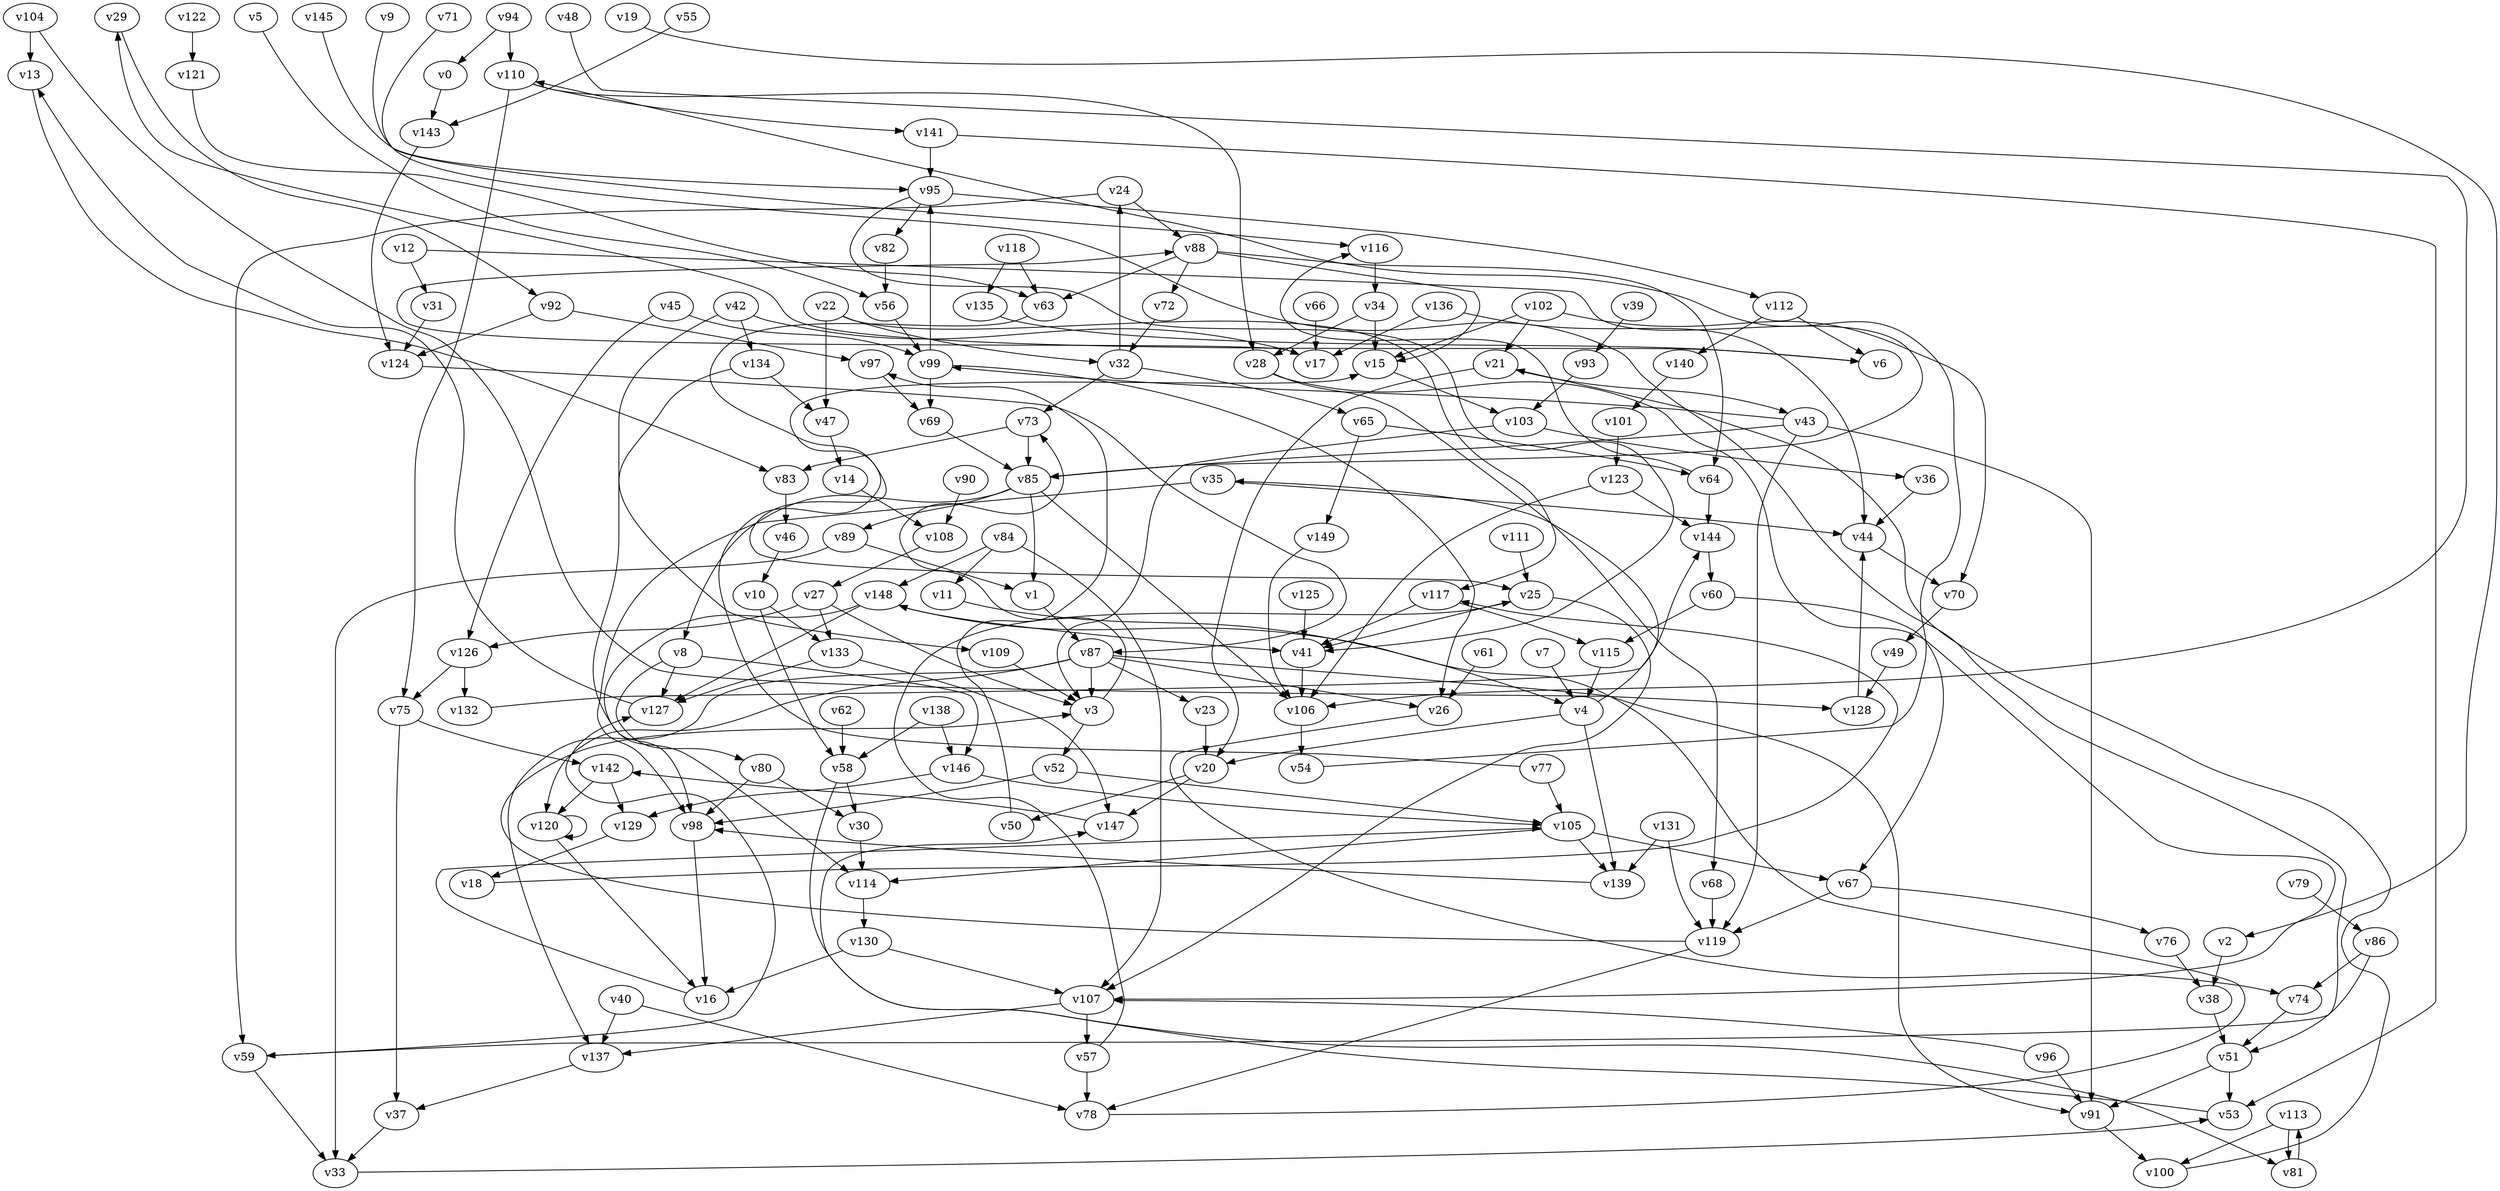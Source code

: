 // Benchmark game 215 - 150 vertices
// time_bound: 66
// targets: v73
digraph G {
    v0 [name="v0", player=0];
    v1 [name="v1", player=1];
    v2 [name="v2", player=1];
    v3 [name="v3", player=1];
    v4 [name="v4", player=0];
    v5 [name="v5", player=1];
    v6 [name="v6", player=0];
    v7 [name="v7", player=1];
    v8 [name="v8", player=0];
    v9 [name="v9", player=0];
    v10 [name="v10", player=0];
    v11 [name="v11", player=1];
    v12 [name="v12", player=0];
    v13 [name="v13", player=1];
    v14 [name="v14", player=1];
    v15 [name="v15", player=0];
    v16 [name="v16", player=0];
    v17 [name="v17", player=1];
    v18 [name="v18", player=1];
    v19 [name="v19", player=0];
    v20 [name="v20", player=1];
    v21 [name="v21", player=1];
    v22 [name="v22", player=1];
    v23 [name="v23", player=1];
    v24 [name="v24", player=0];
    v25 [name="v25", player=1];
    v26 [name="v26", player=1];
    v27 [name="v27", player=1];
    v28 [name="v28", player=1];
    v29 [name="v29", player=0];
    v30 [name="v30", player=1];
    v31 [name="v31", player=1];
    v32 [name="v32", player=0];
    v33 [name="v33", player=0];
    v34 [name="v34", player=1];
    v35 [name="v35", player=0];
    v36 [name="v36", player=0];
    v37 [name="v37", player=0];
    v38 [name="v38", player=0];
    v39 [name="v39", player=0];
    v40 [name="v40", player=0];
    v41 [name="v41", player=1];
    v42 [name="v42", player=1];
    v43 [name="v43", player=1];
    v44 [name="v44", player=1];
    v45 [name="v45", player=0];
    v46 [name="v46", player=0];
    v47 [name="v47", player=0];
    v48 [name="v48", player=1];
    v49 [name="v49", player=1];
    v50 [name="v50", player=1];
    v51 [name="v51", player=1];
    v52 [name="v52", player=0];
    v53 [name="v53", player=0];
    v54 [name="v54", player=0];
    v55 [name="v55", player=0];
    v56 [name="v56", player=0];
    v57 [name="v57", player=0];
    v58 [name="v58", player=1];
    v59 [name="v59", player=0];
    v60 [name="v60", player=1];
    v61 [name="v61", player=0];
    v62 [name="v62", player=0];
    v63 [name="v63", player=0];
    v64 [name="v64", player=0];
    v65 [name="v65", player=0];
    v66 [name="v66", player=1];
    v67 [name="v67", player=1];
    v68 [name="v68", player=1];
    v69 [name="v69", player=0];
    v70 [name="v70", player=0];
    v71 [name="v71", player=1];
    v72 [name="v72", player=0];
    v73 [name="v73", player=0, target=1];
    v74 [name="v74", player=0];
    v75 [name="v75", player=1];
    v76 [name="v76", player=0];
    v77 [name="v77", player=0];
    v78 [name="v78", player=0];
    v79 [name="v79", player=0];
    v80 [name="v80", player=1];
    v81 [name="v81", player=1];
    v82 [name="v82", player=1];
    v83 [name="v83", player=0];
    v84 [name="v84", player=0];
    v85 [name="v85", player=0];
    v86 [name="v86", player=0];
    v87 [name="v87", player=1];
    v88 [name="v88", player=1];
    v89 [name="v89", player=1];
    v90 [name="v90", player=1];
    v91 [name="v91", player=1];
    v92 [name="v92", player=1];
    v93 [name="v93", player=0];
    v94 [name="v94", player=0];
    v95 [name="v95", player=0];
    v96 [name="v96", player=1];
    v97 [name="v97", player=0];
    v98 [name="v98", player=1];
    v99 [name="v99", player=0];
    v100 [name="v100", player=1];
    v101 [name="v101", player=0];
    v102 [name="v102", player=1];
    v103 [name="v103", player=0];
    v104 [name="v104", player=1];
    v105 [name="v105", player=0];
    v106 [name="v106", player=0];
    v107 [name="v107", player=0];
    v108 [name="v108", player=1];
    v109 [name="v109", player=0];
    v110 [name="v110", player=1];
    v111 [name="v111", player=1];
    v112 [name="v112", player=0];
    v113 [name="v113", player=1];
    v114 [name="v114", player=0];
    v115 [name="v115", player=0];
    v116 [name="v116", player=1];
    v117 [name="v117", player=0];
    v118 [name="v118", player=1];
    v119 [name="v119", player=1];
    v120 [name="v120", player=0];
    v121 [name="v121", player=1];
    v122 [name="v122", player=0];
    v123 [name="v123", player=1];
    v124 [name="v124", player=0];
    v125 [name="v125", player=0];
    v126 [name="v126", player=0];
    v127 [name="v127", player=1];
    v128 [name="v128", player=0];
    v129 [name="v129", player=1];
    v130 [name="v130", player=1];
    v131 [name="v131", player=1];
    v132 [name="v132", player=0];
    v133 [name="v133", player=0];
    v134 [name="v134", player=1];
    v135 [name="v135", player=0];
    v136 [name="v136", player=0];
    v137 [name="v137", player=1];
    v138 [name="v138", player=1];
    v139 [name="v139", player=0];
    v140 [name="v140", player=0];
    v141 [name="v141", player=1];
    v142 [name="v142", player=0];
    v143 [name="v143", player=0];
    v144 [name="v144", player=0];
    v145 [name="v145", player=1];
    v146 [name="v146", player=1];
    v147 [name="v147", player=1];
    v148 [name="v148", player=1];
    v149 [name="v149", player=0];

    v0 -> v143;
    v1 -> v87;
    v2 -> v38;
    v3 -> v73 [constraint="t < 9"];
    v4 -> v139;
    v5 -> v56 [constraint="t < 13"];
    v6 -> v29 [constraint="t mod 5 == 4"];
    v7 -> v4;
    v8 -> v80;
    v9 -> v116 [constraint="t >= 1"];
    v10 -> v133 [constraint="t >= 3"];
    v11 -> v4 [constraint="t < 5"];
    v12 -> v85 [constraint="t mod 4 == 2"];
    v13 -> v83 [constraint="t >= 4"];
    v14 -> v108;
    v15 -> v103;
    v16 -> v105 [constraint="t mod 4 == 2"];
    v17 -> v88 [constraint="t mod 5 == 4"];
    v18 -> v117 [constraint="t < 7"];
    v19 -> v2 [constraint="t >= 3"];
    v20 -> v147;
    v21 -> v20;
    v22 -> v117 [constraint="t mod 3 == 1"];
    v23 -> v20;
    v24 -> v59;
    v25 -> v107;
    v26 -> v74 [constraint="t >= 1"];
    v27 -> v126;
    v28 -> v107 [constraint="t >= 3"];
    v29 -> v92 [constraint="t >= 2"];
    v30 -> v114;
    v31 -> v124;
    v32 -> v65;
    v33 -> v53 [constraint="t mod 2 == 0"];
    v34 -> v28;
    v35 -> v44;
    v36 -> v44;
    v37 -> v33;
    v38 -> v51;
    v39 -> v93;
    v40 -> v137;
    v41 -> v106;
    v42 -> v134;
    v43 -> v99 [constraint="t < 14"];
    v44 -> v70;
    v45 -> v99;
    v46 -> v10;
    v47 -> v14;
    v48 -> v106 [constraint="t >= 4"];
    v49 -> v128;
    v50 -> v97;
    v51 -> v53;
    v52 -> v105;
    v53 -> v147 [constraint="t mod 5 == 1"];
    v54 -> v110 [constraint="t >= 5"];
    v55 -> v143 [constraint="t >= 5"];
    v56 -> v99;
    v57 -> v25 [constraint="t >= 5"];
    v58 -> v81 [constraint="t < 9"];
    v59 -> v127 [constraint="t mod 4 == 3"];
    v60 -> v67;
    v61 -> v26;
    v62 -> v58;
    v63 -> v25 [constraint="t mod 5 == 2"];
    v64 -> v116 [constraint="t < 8"];
    v65 -> v149;
    v66 -> v17;
    v67 -> v119;
    v68 -> v119;
    v69 -> v85;
    v70 -> v49;
    v71 -> v59 [constraint="t >= 4"];
    v72 -> v32;
    v73 -> v83;
    v74 -> v51;
    v75 -> v142;
    v76 -> v38;
    v77 -> v15 [constraint="t mod 5 == 1"];
    v78 -> v148 [constraint="t mod 2 == 1"];
    v79 -> v86;
    v80 -> v30 [constraint="t >= 4"];
    v81 -> v113;
    v82 -> v56;
    v83 -> v46;
    v84 -> v107;
    v85 -> v8;
    v86 -> v74;
    v87 -> v137;
    v88 -> v72;
    v89 -> v1;
    v90 -> v108;
    v91 -> v100;
    v92 -> v97;
    v93 -> v103;
    v94 -> v110;
    v95 -> v41 [constraint="t < 7"];
    v96 -> v107 [constraint="t mod 3 == 0"];
    v97 -> v69;
    v98 -> v16;
    v99 -> v69;
    v100 -> v21 [constraint="t >= 4"];
    v101 -> v123;
    v102 -> v15;
    v103 -> v3;
    v104 -> v128 [constraint="t mod 5 == 2"];
    v105 -> v67;
    v106 -> v54;
    v107 -> v57;
    v108 -> v27;
    v109 -> v3;
    v110 -> v28;
    v111 -> v25;
    v112 -> v6;
    v113 -> v81;
    v114 -> v130;
    v115 -> v4;
    v116 -> v34;
    v117 -> v41;
    v118 -> v63;
    v119 -> v3 [constraint="t >= 2"];
    v120 -> v16 [constraint="t >= 1"];
    v121 -> v63 [constraint="t mod 2 == 0"];
    v122 -> v121;
    v123 -> v144;
    v124 -> v87 [constraint="t < 8"];
    v125 -> v41;
    v126 -> v75;
    v127 -> v13 [constraint="t mod 2 == 1"];
    v128 -> v44;
    v129 -> v18;
    v130 -> v107;
    v131 -> v139;
    v132 -> v35 [constraint="t mod 4 == 2"];
    v133 -> v147;
    v134 -> v109 [constraint="t >= 5"];
    v135 -> v6 [constraint="t >= 2"];
    v136 -> v17;
    v137 -> v37;
    v138 -> v58;
    v139 -> v98 [constraint="t >= 1"];
    v140 -> v101;
    v141 -> v53;
    v142 -> v120;
    v143 -> v124;
    v144 -> v60;
    v145 -> v95 [constraint="t >= 5"];
    v146 -> v129;
    v147 -> v142 [constraint="t >= 1"];
    v148 -> v41;
    v149 -> v106;
    v141 -> v95;
    v43 -> v85;
    v105 -> v114;
    v22 -> v32;
    v96 -> v91;
    v40 -> v78;
    v88 -> v15;
    v94 -> v0;
    v120 -> v120;
    v92 -> v124;
    v88 -> v63;
    v87 -> v26;
    v25 -> v41;
    v99 -> v95;
    v85 -> v106;
    v3 -> v52;
    v10 -> v58;
    v95 -> v112;
    v103 -> v36;
    v73 -> v85;
    v119 -> v78;
    v43 -> v91;
    v118 -> v135;
    v42 -> v17;
    v4 -> v20;
    v110 -> v141;
    v57 -> v78;
    v27 -> v133;
    v20 -> v50;
    v131 -> v119;
    v148 -> v98;
    v65 -> v64;
    v12 -> v31;
    v126 -> v132;
    v87 -> v120;
    v130 -> v16;
    v21 -> v43;
    v148 -> v127;
    v32 -> v24;
    v113 -> v100;
    v34 -> v15;
    v136 -> v44;
    v80 -> v98;
    v110 -> v75;
    v146 -> v105;
    v59 -> v33;
    v138 -> v146;
    v84 -> v148;
    v134 -> v47;
    v112 -> v140;
    v4 -> v144;
    v95 -> v82;
    v142 -> v129;
    v99 -> v26;
    v67 -> v76;
    v35 -> v98;
    v89 -> v33;
    v24 -> v88;
    v88 -> v64;
    v102 -> v21;
    v60 -> v115;
    v58 -> v30;
    v27 -> v3;
    v104 -> v13;
    v8 -> v146;
    v77 -> v105;
    v28 -> v68;
    v75 -> v37;
    v52 -> v98;
    v85 -> v1;
    v133 -> v127;
    v117 -> v115;
    v32 -> v73;
    v51 -> v91;
    v102 -> v70;
    v43 -> v119;
    v85 -> v89;
    v8 -> v127;
    v87 -> v23;
    v107 -> v137;
    v86 -> v51;
    v105 -> v139;
    v45 -> v126;
    v64 -> v144;
    v87 -> v3;
    v87 -> v91;
    v22 -> v47;
    v84 -> v11;
    v42 -> v114;
    v123 -> v106;
}
